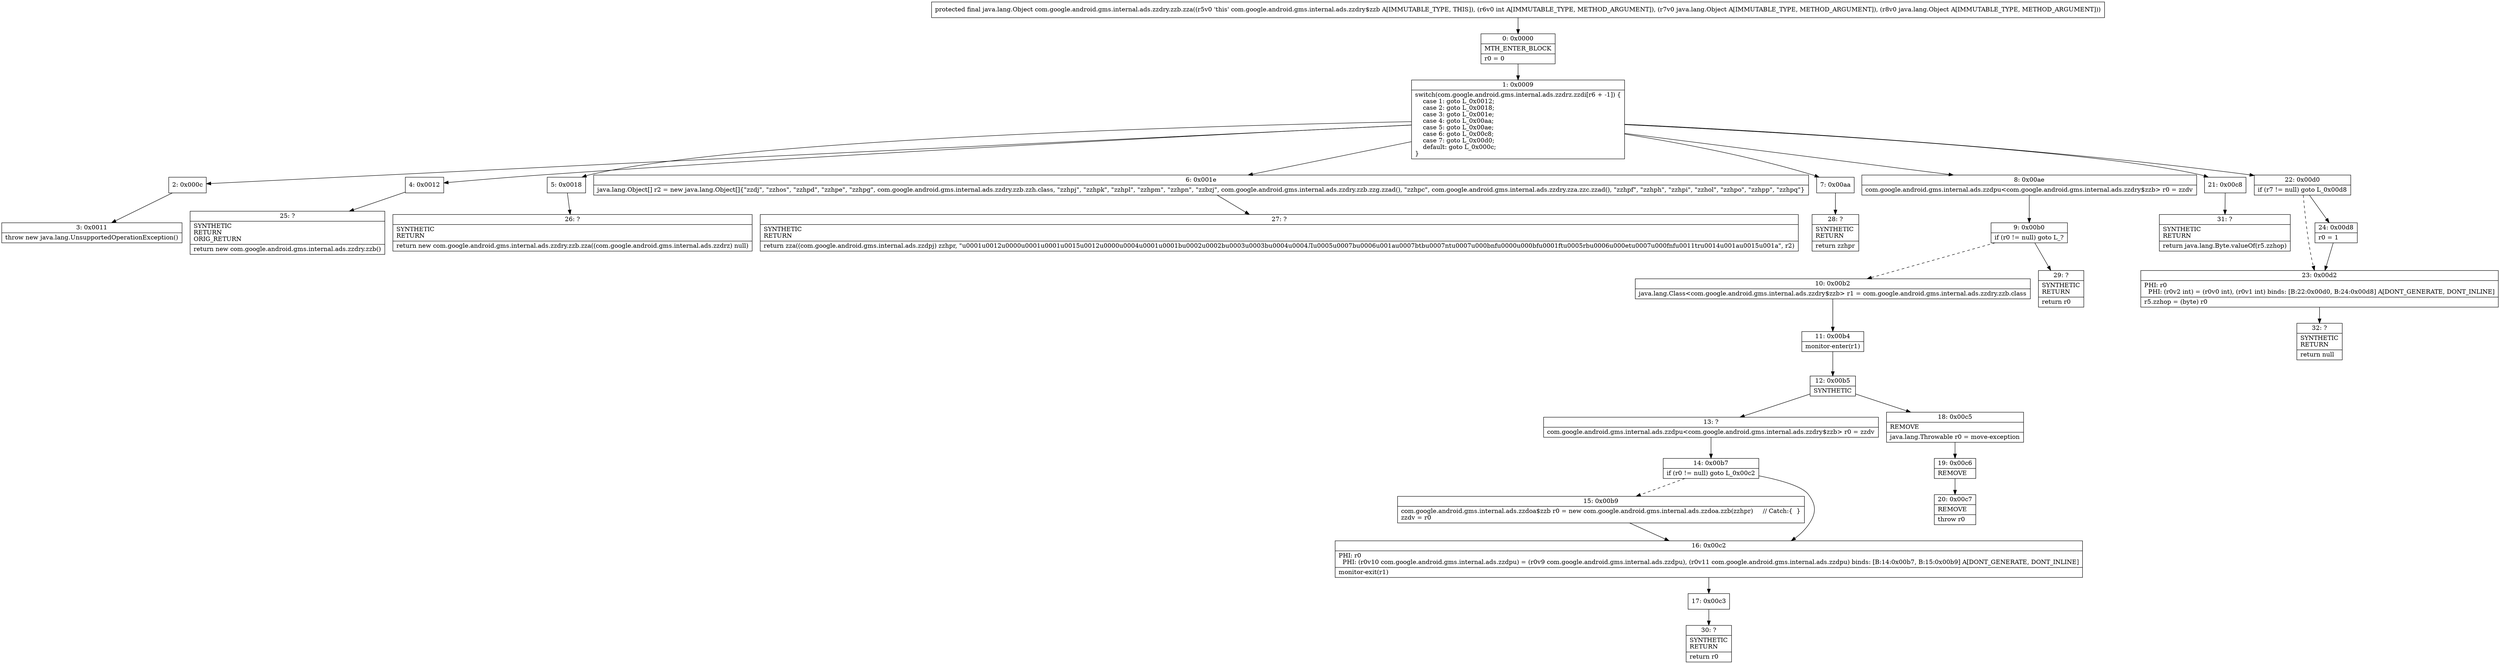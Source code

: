 digraph "CFG forcom.google.android.gms.internal.ads.zzdry.zzb.zza(ILjava\/lang\/Object;Ljava\/lang\/Object;)Ljava\/lang\/Object;" {
Node_0 [shape=record,label="{0\:\ 0x0000|MTH_ENTER_BLOCK\l|r0 = 0\l}"];
Node_1 [shape=record,label="{1\:\ 0x0009|switch(com.google.android.gms.internal.ads.zzdrz.zzdi[r6 + \-1]) \{\l    case 1: goto L_0x0012;\l    case 2: goto L_0x0018;\l    case 3: goto L_0x001e;\l    case 4: goto L_0x00aa;\l    case 5: goto L_0x00ae;\l    case 6: goto L_0x00c8;\l    case 7: goto L_0x00d0;\l    default: goto L_0x000c;\l\}\l}"];
Node_2 [shape=record,label="{2\:\ 0x000c}"];
Node_3 [shape=record,label="{3\:\ 0x0011|throw new java.lang.UnsupportedOperationException()\l}"];
Node_4 [shape=record,label="{4\:\ 0x0012}"];
Node_5 [shape=record,label="{5\:\ 0x0018}"];
Node_6 [shape=record,label="{6\:\ 0x001e|java.lang.Object[] r2 = new java.lang.Object[]\{\"zzdj\", \"zzhos\", \"zzhpd\", \"zzhpe\", \"zzhpg\", com.google.android.gms.internal.ads.zzdry.zzb.zzh.class, \"zzhpj\", \"zzhpk\", \"zzhpl\", \"zzhpm\", \"zzhpn\", \"zzbzj\", com.google.android.gms.internal.ads.zzdry.zzb.zzg.zzad(), \"zzhpc\", com.google.android.gms.internal.ads.zzdry.zza.zzc.zzad(), \"zzhpf\", \"zzhph\", \"zzhpi\", \"zzhol\", \"zzhpo\", \"zzhpp\", \"zzhpq\"\}\l}"];
Node_7 [shape=record,label="{7\:\ 0x00aa}"];
Node_8 [shape=record,label="{8\:\ 0x00ae|com.google.android.gms.internal.ads.zzdpu\<com.google.android.gms.internal.ads.zzdry$zzb\> r0 = zzdv\l}"];
Node_9 [shape=record,label="{9\:\ 0x00b0|if (r0 != null) goto L_?\l}"];
Node_10 [shape=record,label="{10\:\ 0x00b2|java.lang.Class\<com.google.android.gms.internal.ads.zzdry$zzb\> r1 = com.google.android.gms.internal.ads.zzdry.zzb.class\l}"];
Node_11 [shape=record,label="{11\:\ 0x00b4|monitor\-enter(r1)\l}"];
Node_12 [shape=record,label="{12\:\ 0x00b5|SYNTHETIC\l}"];
Node_13 [shape=record,label="{13\:\ ?|com.google.android.gms.internal.ads.zzdpu\<com.google.android.gms.internal.ads.zzdry$zzb\> r0 = zzdv\l}"];
Node_14 [shape=record,label="{14\:\ 0x00b7|if (r0 != null) goto L_0x00c2\l}"];
Node_15 [shape=record,label="{15\:\ 0x00b9|com.google.android.gms.internal.ads.zzdoa$zzb r0 = new com.google.android.gms.internal.ads.zzdoa.zzb(zzhpr)     \/\/ Catch:\{  \}\lzzdv = r0\l}"];
Node_16 [shape=record,label="{16\:\ 0x00c2|PHI: r0 \l  PHI: (r0v10 com.google.android.gms.internal.ads.zzdpu) = (r0v9 com.google.android.gms.internal.ads.zzdpu), (r0v11 com.google.android.gms.internal.ads.zzdpu) binds: [B:14:0x00b7, B:15:0x00b9] A[DONT_GENERATE, DONT_INLINE]\l|monitor\-exit(r1)\l}"];
Node_17 [shape=record,label="{17\:\ 0x00c3}"];
Node_18 [shape=record,label="{18\:\ 0x00c5|REMOVE\l|java.lang.Throwable r0 = move\-exception\l}"];
Node_19 [shape=record,label="{19\:\ 0x00c6|REMOVE\l}"];
Node_20 [shape=record,label="{20\:\ 0x00c7|REMOVE\l|throw r0\l}"];
Node_21 [shape=record,label="{21\:\ 0x00c8}"];
Node_22 [shape=record,label="{22\:\ 0x00d0|if (r7 != null) goto L_0x00d8\l}"];
Node_23 [shape=record,label="{23\:\ 0x00d2|PHI: r0 \l  PHI: (r0v2 int) = (r0v0 int), (r0v1 int) binds: [B:22:0x00d0, B:24:0x00d8] A[DONT_GENERATE, DONT_INLINE]\l|r5.zzhop = (byte) r0\l}"];
Node_24 [shape=record,label="{24\:\ 0x00d8|r0 = 1\l}"];
Node_25 [shape=record,label="{25\:\ ?|SYNTHETIC\lRETURN\lORIG_RETURN\l|return new com.google.android.gms.internal.ads.zzdry.zzb()\l}"];
Node_26 [shape=record,label="{26\:\ ?|SYNTHETIC\lRETURN\l|return new com.google.android.gms.internal.ads.zzdry.zzb.zza((com.google.android.gms.internal.ads.zzdrz) null)\l}"];
Node_27 [shape=record,label="{27\:\ ?|SYNTHETIC\lRETURN\l|return zza((com.google.android.gms.internal.ads.zzdpj) zzhpr, \"u0001u0012u0000u0001u0001u0015u0012u0000u0004u0001u0001bu0002u0002bu0003u0003bu0004u0004Лu0005u0007bu0006u001au0007btbu0007ntu0007u000bnfu0000u000bfu0001ftu0005rbu0006u000etu0007u000fnfu0011tru0014u001au0015u001a\", r2)\l}"];
Node_28 [shape=record,label="{28\:\ ?|SYNTHETIC\lRETURN\l|return zzhpr\l}"];
Node_29 [shape=record,label="{29\:\ ?|SYNTHETIC\lRETURN\l|return r0\l}"];
Node_30 [shape=record,label="{30\:\ ?|SYNTHETIC\lRETURN\l|return r0\l}"];
Node_31 [shape=record,label="{31\:\ ?|SYNTHETIC\lRETURN\l|return java.lang.Byte.valueOf(r5.zzhop)\l}"];
Node_32 [shape=record,label="{32\:\ ?|SYNTHETIC\lRETURN\l|return null\l}"];
MethodNode[shape=record,label="{protected final java.lang.Object com.google.android.gms.internal.ads.zzdry.zzb.zza((r5v0 'this' com.google.android.gms.internal.ads.zzdry$zzb A[IMMUTABLE_TYPE, THIS]), (r6v0 int A[IMMUTABLE_TYPE, METHOD_ARGUMENT]), (r7v0 java.lang.Object A[IMMUTABLE_TYPE, METHOD_ARGUMENT]), (r8v0 java.lang.Object A[IMMUTABLE_TYPE, METHOD_ARGUMENT])) }"];
MethodNode -> Node_0;
Node_0 -> Node_1;
Node_1 -> Node_2;
Node_1 -> Node_4;
Node_1 -> Node_5;
Node_1 -> Node_6;
Node_1 -> Node_7;
Node_1 -> Node_8;
Node_1 -> Node_21;
Node_1 -> Node_22;
Node_2 -> Node_3;
Node_4 -> Node_25;
Node_5 -> Node_26;
Node_6 -> Node_27;
Node_7 -> Node_28;
Node_8 -> Node_9;
Node_9 -> Node_10[style=dashed];
Node_9 -> Node_29;
Node_10 -> Node_11;
Node_11 -> Node_12;
Node_12 -> Node_13;
Node_12 -> Node_18;
Node_13 -> Node_14;
Node_14 -> Node_15[style=dashed];
Node_14 -> Node_16;
Node_15 -> Node_16;
Node_16 -> Node_17;
Node_17 -> Node_30;
Node_18 -> Node_19;
Node_19 -> Node_20;
Node_21 -> Node_31;
Node_22 -> Node_23[style=dashed];
Node_22 -> Node_24;
Node_23 -> Node_32;
Node_24 -> Node_23;
}

